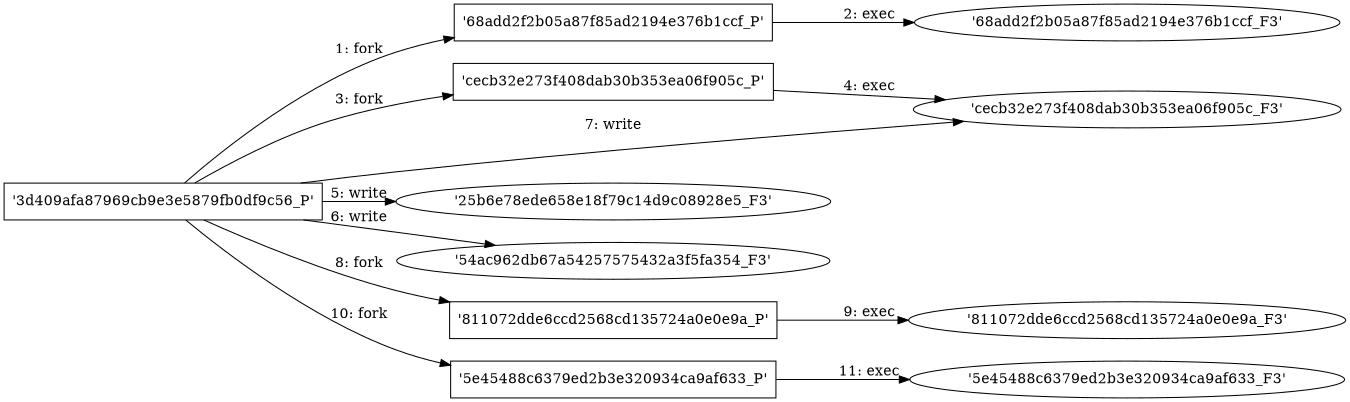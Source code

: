 digraph "D:\Learning\Paper\apt\基于CTI的攻击预警\Dataset\攻击图\ASGfromALLCTI\Revamped jRAT Uses New Anti-Parsing Techniques.dot" {
rankdir="LR"
size="9"
fixedsize="false"
splines="true"
nodesep=0.3
ranksep=0
fontsize=10
overlap="scalexy"
engine= "neato"
	"'3d409afa87969cb9e3e5879fb0df9c56_P'" [node_type=Process shape=box]
	"'68add2f2b05a87f85ad2194e376b1ccf_P'" [node_type=Process shape=box]
	"'3d409afa87969cb9e3e5879fb0df9c56_P'" -> "'68add2f2b05a87f85ad2194e376b1ccf_P'" [label="1: fork"]
	"'68add2f2b05a87f85ad2194e376b1ccf_P'" [node_type=Process shape=box]
	"'68add2f2b05a87f85ad2194e376b1ccf_F3'" [node_type=File shape=ellipse]
	"'68add2f2b05a87f85ad2194e376b1ccf_P'" -> "'68add2f2b05a87f85ad2194e376b1ccf_F3'" [label="2: exec"]
	"'3d409afa87969cb9e3e5879fb0df9c56_P'" [node_type=Process shape=box]
	"'cecb32e273f408dab30b353ea06f905c_P'" [node_type=Process shape=box]
	"'3d409afa87969cb9e3e5879fb0df9c56_P'" -> "'cecb32e273f408dab30b353ea06f905c_P'" [label="3: fork"]
	"'cecb32e273f408dab30b353ea06f905c_P'" [node_type=Process shape=box]
	"'cecb32e273f408dab30b353ea06f905c_F3'" [node_type=File shape=ellipse]
	"'cecb32e273f408dab30b353ea06f905c_P'" -> "'cecb32e273f408dab30b353ea06f905c_F3'" [label="4: exec"]
	"'25b6e78ede658e18f79c14d9c08928e5_F3'" [node_type=file shape=ellipse]
	"'3d409afa87969cb9e3e5879fb0df9c56_P'" [node_type=Process shape=box]
	"'3d409afa87969cb9e3e5879fb0df9c56_P'" -> "'25b6e78ede658e18f79c14d9c08928e5_F3'" [label="5: write"]
	"'54ac962db67a54257575432a3f5fa354_F3'" [node_type=file shape=ellipse]
	"'3d409afa87969cb9e3e5879fb0df9c56_P'" [node_type=Process shape=box]
	"'3d409afa87969cb9e3e5879fb0df9c56_P'" -> "'54ac962db67a54257575432a3f5fa354_F3'" [label="6: write"]
	"'cecb32e273f408dab30b353ea06f905c_F3'" [node_type=file shape=ellipse]
	"'3d409afa87969cb9e3e5879fb0df9c56_P'" [node_type=Process shape=box]
	"'3d409afa87969cb9e3e5879fb0df9c56_P'" -> "'cecb32e273f408dab30b353ea06f905c_F3'" [label="7: write"]
	"'3d409afa87969cb9e3e5879fb0df9c56_P'" [node_type=Process shape=box]
	"'811072dde6ccd2568cd135724a0e0e9a_P'" [node_type=Process shape=box]
	"'3d409afa87969cb9e3e5879fb0df9c56_P'" -> "'811072dde6ccd2568cd135724a0e0e9a_P'" [label="8: fork"]
	"'811072dde6ccd2568cd135724a0e0e9a_P'" [node_type=Process shape=box]
	"'811072dde6ccd2568cd135724a0e0e9a_F3'" [node_type=File shape=ellipse]
	"'811072dde6ccd2568cd135724a0e0e9a_P'" -> "'811072dde6ccd2568cd135724a0e0e9a_F3'" [label="9: exec"]
	"'3d409afa87969cb9e3e5879fb0df9c56_P'" [node_type=Process shape=box]
	"'5e45488c6379ed2b3e320934ca9af633_P'" [node_type=Process shape=box]
	"'3d409afa87969cb9e3e5879fb0df9c56_P'" -> "'5e45488c6379ed2b3e320934ca9af633_P'" [label="10: fork"]
	"'5e45488c6379ed2b3e320934ca9af633_P'" [node_type=Process shape=box]
	"'5e45488c6379ed2b3e320934ca9af633_F3'" [node_type=File shape=ellipse]
	"'5e45488c6379ed2b3e320934ca9af633_P'" -> "'5e45488c6379ed2b3e320934ca9af633_F3'" [label="11: exec"]
}
